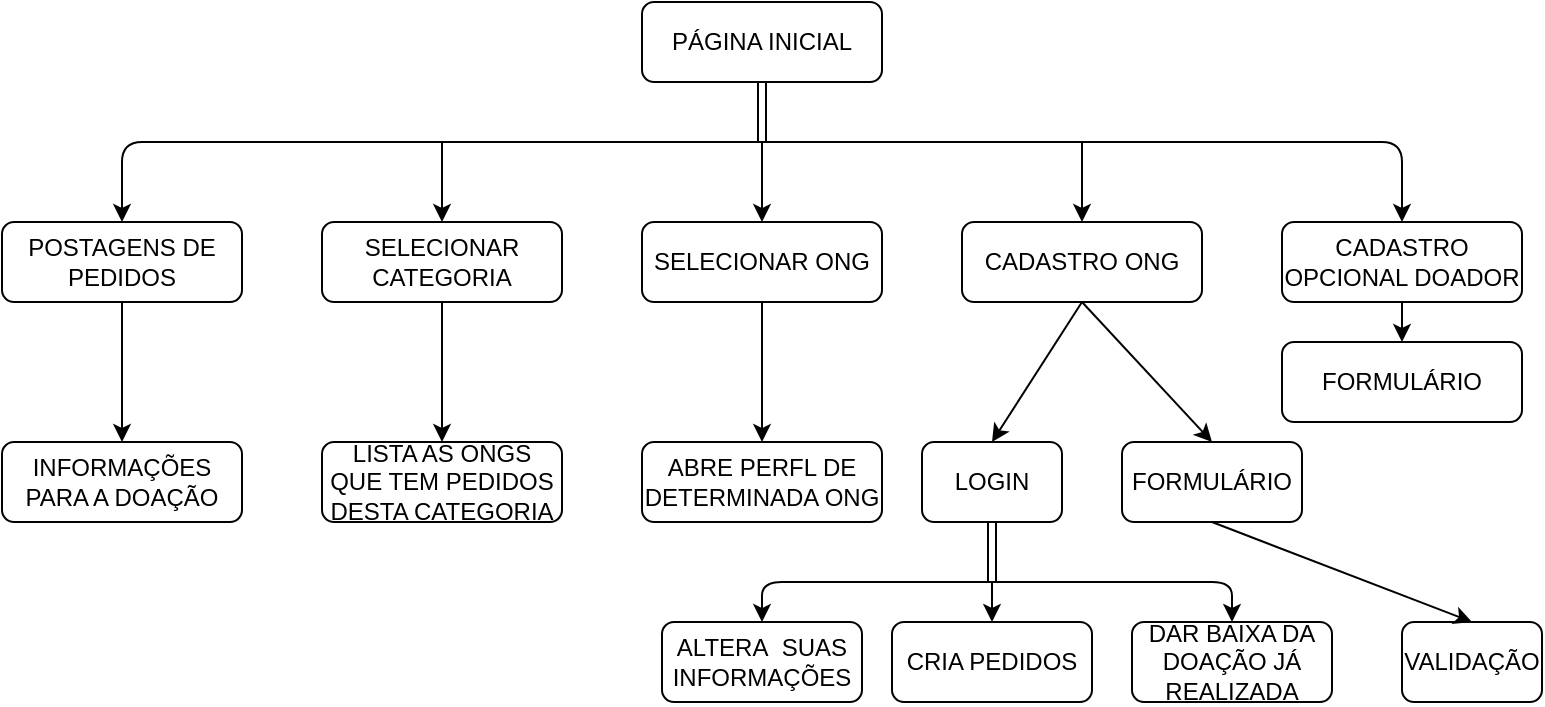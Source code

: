 <mxfile version="14.0.4" type="google"><diagram id="C5RBs43oDa-KdzZeNtuy" name="Page-1"><mxGraphModel dx="1108" dy="450" grid="1" gridSize="10" guides="1" tooltips="1" connect="1" arrows="1" fold="1" page="1" pageScale="1" pageWidth="827" pageHeight="1169" math="0" shadow="0"><root><mxCell id="WIyWlLk6GJQsqaUBKTNV-0"/><mxCell id="WIyWlLk6GJQsqaUBKTNV-1" parent="WIyWlLk6GJQsqaUBKTNV-0"/><mxCell id="WIyWlLk6GJQsqaUBKTNV-3" value="&lt;font style=&quot;vertical-align: inherit&quot;&gt;&lt;font style=&quot;vertical-align: inherit&quot;&gt;PÁGINA INICIAL&lt;/font&gt;&lt;/font&gt;" style="rounded=1;whiteSpace=wrap;html=1;fontSize=12;glass=0;strokeWidth=1;shadow=0;" parent="WIyWlLk6GJQsqaUBKTNV-1" vertex="1"><mxGeometry x="340" y="20" width="120" height="40" as="geometry"/></mxCell><mxCell id="mQdVXEbeJbujN_Z71sDn-0" value="&lt;font style=&quot;vertical-align: inherit&quot;&gt;&lt;font style=&quot;vertical-align: inherit&quot;&gt;&lt;font style=&quot;vertical-align: inherit&quot;&gt;&lt;font style=&quot;vertical-align: inherit&quot;&gt;CADASTRO ONG&lt;/font&gt;&lt;/font&gt;&lt;/font&gt;&lt;/font&gt;" style="rounded=1;whiteSpace=wrap;html=1;fontSize=12;glass=0;strokeWidth=1;shadow=0;" vertex="1" parent="WIyWlLk6GJQsqaUBKTNV-1"><mxGeometry x="500" y="130" width="120" height="40" as="geometry"/></mxCell><mxCell id="mQdVXEbeJbujN_Z71sDn-1" value="&lt;font style=&quot;vertical-align: inherit&quot;&gt;&lt;font style=&quot;vertical-align: inherit&quot;&gt;&lt;font style=&quot;vertical-align: inherit&quot;&gt;&lt;font style=&quot;vertical-align: inherit&quot;&gt;SELECIONAR CATEGORIA&lt;/font&gt;&lt;/font&gt;&lt;/font&gt;&lt;/font&gt;" style="rounded=1;whiteSpace=wrap;html=1;fontSize=12;glass=0;strokeWidth=1;shadow=0;" vertex="1" parent="WIyWlLk6GJQsqaUBKTNV-1"><mxGeometry x="180" y="130" width="120" height="40" as="geometry"/></mxCell><mxCell id="mQdVXEbeJbujN_Z71sDn-2" value="&lt;font style=&quot;vertical-align: inherit&quot;&gt;&lt;font style=&quot;vertical-align: inherit&quot;&gt;&lt;font style=&quot;vertical-align: inherit&quot;&gt;&lt;font style=&quot;vertical-align: inherit&quot;&gt;SELECIONAR ONG&lt;/font&gt;&lt;/font&gt;&lt;/font&gt;&lt;/font&gt;" style="rounded=1;whiteSpace=wrap;html=1;fontSize=12;glass=0;strokeWidth=1;shadow=0;" vertex="1" parent="WIyWlLk6GJQsqaUBKTNV-1"><mxGeometry x="340" y="130" width="120" height="40" as="geometry"/></mxCell><mxCell id="mQdVXEbeJbujN_Z71sDn-3" value="&lt;font style=&quot;vertical-align: inherit&quot;&gt;&lt;font style=&quot;vertical-align: inherit&quot;&gt;&lt;font style=&quot;vertical-align: inherit&quot;&gt;&lt;font style=&quot;vertical-align: inherit&quot;&gt;CADASTRO OPCIONAL DOADOR&lt;/font&gt;&lt;/font&gt;&lt;/font&gt;&lt;/font&gt;" style="rounded=1;whiteSpace=wrap;html=1;fontSize=12;glass=0;strokeWidth=1;shadow=0;" vertex="1" parent="WIyWlLk6GJQsqaUBKTNV-1"><mxGeometry x="660" y="130" width="120" height="40" as="geometry"/></mxCell><mxCell id="mQdVXEbeJbujN_Z71sDn-4" value="&lt;font style=&quot;vertical-align: inherit&quot;&gt;&lt;font style=&quot;vertical-align: inherit&quot;&gt;POSTAGENS DE PEDIDOS&lt;/font&gt;&lt;/font&gt;" style="rounded=1;whiteSpace=wrap;html=1;fontSize=12;glass=0;strokeWidth=1;shadow=0;" vertex="1" parent="WIyWlLk6GJQsqaUBKTNV-1"><mxGeometry x="20" y="130" width="120" height="40" as="geometry"/></mxCell><mxCell id="mQdVXEbeJbujN_Z71sDn-5" value="" style="shape=link;html=1;entryX=0.5;entryY=1;entryDx=0;entryDy=0;" edge="1" parent="WIyWlLk6GJQsqaUBKTNV-1" target="WIyWlLk6GJQsqaUBKTNV-3"><mxGeometry width="100" relative="1" as="geometry"><mxPoint x="400" y="90" as="sourcePoint"/><mxPoint x="460" y="260" as="targetPoint"/></mxGeometry></mxCell><mxCell id="mQdVXEbeJbujN_Z71sDn-6" value="" style="endArrow=classic;html=1;entryX=0.5;entryY=0;entryDx=0;entryDy=0;" edge="1" parent="WIyWlLk6GJQsqaUBKTNV-1" target="mQdVXEbeJbujN_Z71sDn-4"><mxGeometry width="50" height="50" relative="1" as="geometry"><mxPoint x="400" y="90" as="sourcePoint"/><mxPoint x="390" y="240" as="targetPoint"/><Array as="points"><mxPoint x="80" y="90"/></Array></mxGeometry></mxCell><mxCell id="mQdVXEbeJbujN_Z71sDn-7" value="" style="endArrow=classic;html=1;entryX=0.5;entryY=0;entryDx=0;entryDy=0;" edge="1" parent="WIyWlLk6GJQsqaUBKTNV-1" target="mQdVXEbeJbujN_Z71sDn-1"><mxGeometry width="50" height="50" relative="1" as="geometry"><mxPoint x="240" y="90" as="sourcePoint"/><mxPoint x="240" y="240" as="targetPoint"/></mxGeometry></mxCell><mxCell id="mQdVXEbeJbujN_Z71sDn-8" value="" style="endArrow=classic;html=1;entryX=0.5;entryY=0;entryDx=0;entryDy=0;" edge="1" parent="WIyWlLk6GJQsqaUBKTNV-1" target="mQdVXEbeJbujN_Z71sDn-2"><mxGeometry width="50" height="50" relative="1" as="geometry"><mxPoint x="400" y="90" as="sourcePoint"/><mxPoint x="320" y="240" as="targetPoint"/></mxGeometry></mxCell><mxCell id="mQdVXEbeJbujN_Z71sDn-9" value="" style="endArrow=classic;html=1;entryX=0.5;entryY=0;entryDx=0;entryDy=0;" edge="1" parent="WIyWlLk6GJQsqaUBKTNV-1" target="mQdVXEbeJbujN_Z71sDn-3"><mxGeometry width="50" height="50" relative="1" as="geometry"><mxPoint x="400" y="90" as="sourcePoint"/><mxPoint x="520" y="240" as="targetPoint"/><Array as="points"><mxPoint x="720" y="90"/></Array></mxGeometry></mxCell><mxCell id="mQdVXEbeJbujN_Z71sDn-10" value="" style="endArrow=classic;html=1;entryX=0.5;entryY=0;entryDx=0;entryDy=0;" edge="1" parent="WIyWlLk6GJQsqaUBKTNV-1" target="mQdVXEbeJbujN_Z71sDn-0"><mxGeometry width="50" height="50" relative="1" as="geometry"><mxPoint x="560" y="90" as="sourcePoint"/><mxPoint x="550" y="270" as="targetPoint"/></mxGeometry></mxCell><mxCell id="mQdVXEbeJbujN_Z71sDn-11" value="INFORMAÇÕES PARA A DOAÇÃO" style="rounded=1;whiteSpace=wrap;html=1;fontSize=12;glass=0;strokeWidth=1;shadow=0;" vertex="1" parent="WIyWlLk6GJQsqaUBKTNV-1"><mxGeometry x="20" y="240" width="120" height="40" as="geometry"/></mxCell><mxCell id="mQdVXEbeJbujN_Z71sDn-12" value="" style="endArrow=classic;html=1;exitX=0.5;exitY=1;exitDx=0;exitDy=0;entryX=0.5;entryY=0;entryDx=0;entryDy=0;" edge="1" parent="WIyWlLk6GJQsqaUBKTNV-1" source="mQdVXEbeJbujN_Z71sDn-4" target="mQdVXEbeJbujN_Z71sDn-11"><mxGeometry width="50" height="50" relative="1" as="geometry"><mxPoint x="40" y="240" as="sourcePoint"/><mxPoint x="90" y="190" as="targetPoint"/></mxGeometry></mxCell><mxCell id="mQdVXEbeJbujN_Z71sDn-13" value="" style="endArrow=classic;html=1;exitX=0.5;exitY=1;exitDx=0;exitDy=0;entryX=0.5;entryY=0;entryDx=0;entryDy=0;" edge="1" parent="WIyWlLk6GJQsqaUBKTNV-1" source="mQdVXEbeJbujN_Z71sDn-1" target="mQdVXEbeJbujN_Z71sDn-14"><mxGeometry width="50" height="50" relative="1" as="geometry"><mxPoint x="230" y="270" as="sourcePoint"/><mxPoint x="240" y="240" as="targetPoint"/></mxGeometry></mxCell><mxCell id="mQdVXEbeJbujN_Z71sDn-14" value="LISTA AS ONGS QUE TEM PEDIDOS DESTA CATEGORIA" style="rounded=1;whiteSpace=wrap;html=1;fontSize=12;glass=0;strokeWidth=1;shadow=0;" vertex="1" parent="WIyWlLk6GJQsqaUBKTNV-1"><mxGeometry x="180" y="240" width="120" height="40" as="geometry"/></mxCell><mxCell id="mQdVXEbeJbujN_Z71sDn-15" value="ABRE PERFL DE DETERMINADA ONG" style="rounded=1;whiteSpace=wrap;html=1;fontSize=12;glass=0;strokeWidth=1;shadow=0;" vertex="1" parent="WIyWlLk6GJQsqaUBKTNV-1"><mxGeometry x="340" y="240" width="120" height="40" as="geometry"/></mxCell><mxCell id="mQdVXEbeJbujN_Z71sDn-16" value="" style="endArrow=classic;html=1;exitX=0.5;exitY=1;exitDx=0;exitDy=0;entryX=0.5;entryY=0;entryDx=0;entryDy=0;" edge="1" parent="WIyWlLk6GJQsqaUBKTNV-1" source="mQdVXEbeJbujN_Z71sDn-2" target="mQdVXEbeJbujN_Z71sDn-15"><mxGeometry width="50" height="50" relative="1" as="geometry"><mxPoint x="250" y="180" as="sourcePoint"/><mxPoint x="250" y="250" as="targetPoint"/></mxGeometry></mxCell><mxCell id="mQdVXEbeJbujN_Z71sDn-17" value="LOGIN" style="rounded=1;whiteSpace=wrap;html=1;fontSize=12;glass=0;strokeWidth=1;shadow=0;" vertex="1" parent="WIyWlLk6GJQsqaUBKTNV-1"><mxGeometry x="480" y="240" width="70" height="40" as="geometry"/></mxCell><mxCell id="mQdVXEbeJbujN_Z71sDn-18" value="FORMULÁRIO" style="rounded=1;whiteSpace=wrap;html=1;fontSize=12;glass=0;strokeWidth=1;shadow=0;" vertex="1" parent="WIyWlLk6GJQsqaUBKTNV-1"><mxGeometry x="580" y="240" width="90" height="40" as="geometry"/></mxCell><mxCell id="mQdVXEbeJbujN_Z71sDn-20" value="" style="endArrow=classic;html=1;exitX=0.5;exitY=1;exitDx=0;exitDy=0;entryX=0.5;entryY=0;entryDx=0;entryDy=0;" edge="1" parent="WIyWlLk6GJQsqaUBKTNV-1" source="mQdVXEbeJbujN_Z71sDn-0" target="mQdVXEbeJbujN_Z71sDn-17"><mxGeometry width="50" height="50" relative="1" as="geometry"><mxPoint x="640" y="250" as="sourcePoint"/><mxPoint x="690" y="200" as="targetPoint"/></mxGeometry></mxCell><mxCell id="mQdVXEbeJbujN_Z71sDn-21" value="" style="endArrow=classic;html=1;exitX=0.5;exitY=1;exitDx=0;exitDy=0;entryX=0.5;entryY=0;entryDx=0;entryDy=0;" edge="1" parent="WIyWlLk6GJQsqaUBKTNV-1" source="mQdVXEbeJbujN_Z71sDn-0" target="mQdVXEbeJbujN_Z71sDn-18"><mxGeometry width="50" height="50" relative="1" as="geometry"><mxPoint x="570" y="180" as="sourcePoint"/><mxPoint x="525" y="250" as="targetPoint"/></mxGeometry></mxCell><mxCell id="mQdVXEbeJbujN_Z71sDn-22" value="ALTERA&amp;nbsp; SUAS INFORMAÇÕES" style="rounded=1;whiteSpace=wrap;html=1;fontSize=12;glass=0;strokeWidth=1;shadow=0;" vertex="1" parent="WIyWlLk6GJQsqaUBKTNV-1"><mxGeometry x="350" y="330" width="100" height="40" as="geometry"/></mxCell><mxCell id="mQdVXEbeJbujN_Z71sDn-23" value="CRIA PEDIDOS" style="rounded=1;whiteSpace=wrap;html=1;fontSize=12;glass=0;strokeWidth=1;shadow=0;" vertex="1" parent="WIyWlLk6GJQsqaUBKTNV-1"><mxGeometry x="465" y="330" width="100" height="40" as="geometry"/></mxCell><mxCell id="mQdVXEbeJbujN_Z71sDn-24" value="DAR BAIXA DA DOAÇÃO JÁ REALIZADA" style="rounded=1;whiteSpace=wrap;html=1;fontSize=12;glass=0;strokeWidth=1;shadow=0;" vertex="1" parent="WIyWlLk6GJQsqaUBKTNV-1"><mxGeometry x="585" y="330" width="100" height="40" as="geometry"/></mxCell><mxCell id="mQdVXEbeJbujN_Z71sDn-31" value="" style="shape=link;html=1;exitX=0.5;exitY=1;exitDx=0;exitDy=0;" edge="1" parent="WIyWlLk6GJQsqaUBKTNV-1" source="mQdVXEbeJbujN_Z71sDn-17"><mxGeometry width="100" relative="1" as="geometry"><mxPoint x="480" y="310" as="sourcePoint"/><mxPoint x="515" y="310" as="targetPoint"/></mxGeometry></mxCell><mxCell id="mQdVXEbeJbujN_Z71sDn-32" value="" style="endArrow=classic;html=1;entryX=0.5;entryY=0;entryDx=0;entryDy=0;" edge="1" parent="WIyWlLk6GJQsqaUBKTNV-1" target="mQdVXEbeJbujN_Z71sDn-22"><mxGeometry width="50" height="50" relative="1" as="geometry"><mxPoint x="520" y="310" as="sourcePoint"/><mxPoint x="530" y="370" as="targetPoint"/><Array as="points"><mxPoint x="400" y="310"/></Array></mxGeometry></mxCell><mxCell id="mQdVXEbeJbujN_Z71sDn-33" value="" style="endArrow=classic;html=1;entryX=0.5;entryY=0;entryDx=0;entryDy=0;" edge="1" parent="WIyWlLk6GJQsqaUBKTNV-1" target="mQdVXEbeJbujN_Z71sDn-23"><mxGeometry width="50" height="50" relative="1" as="geometry"><mxPoint x="515" y="310" as="sourcePoint"/><mxPoint x="580" y="410" as="targetPoint"/></mxGeometry></mxCell><mxCell id="mQdVXEbeJbujN_Z71sDn-34" value="" style="endArrow=classic;html=1;entryX=0.5;entryY=0;entryDx=0;entryDy=0;" edge="1" parent="WIyWlLk6GJQsqaUBKTNV-1" target="mQdVXEbeJbujN_Z71sDn-24"><mxGeometry width="50" height="50" relative="1" as="geometry"><mxPoint x="520" y="310" as="sourcePoint"/><mxPoint x="620" y="290" as="targetPoint"/><Array as="points"><mxPoint x="635" y="310"/></Array></mxGeometry></mxCell><mxCell id="mQdVXEbeJbujN_Z71sDn-35" value="VALIDAÇÃO" style="rounded=1;whiteSpace=wrap;html=1;fontSize=12;glass=0;strokeWidth=1;shadow=0;" vertex="1" parent="WIyWlLk6GJQsqaUBKTNV-1"><mxGeometry x="720" y="330" width="70" height="40" as="geometry"/></mxCell><mxCell id="mQdVXEbeJbujN_Z71sDn-36" value="" style="endArrow=classic;html=1;exitX=0.5;exitY=1;exitDx=0;exitDy=0;entryX=0.5;entryY=0;entryDx=0;entryDy=0;" edge="1" parent="WIyWlLk6GJQsqaUBKTNV-1" source="mQdVXEbeJbujN_Z71sDn-18" target="mQdVXEbeJbujN_Z71sDn-35"><mxGeometry width="50" height="50" relative="1" as="geometry"><mxPoint x="740" y="300" as="sourcePoint"/><mxPoint x="790" y="250" as="targetPoint"/></mxGeometry></mxCell><mxCell id="mQdVXEbeJbujN_Z71sDn-37" value="&lt;font style=&quot;vertical-align: inherit&quot;&gt;&lt;font style=&quot;vertical-align: inherit&quot;&gt;&lt;font style=&quot;vertical-align: inherit&quot;&gt;&lt;font style=&quot;vertical-align: inherit&quot;&gt;FORMULÁRIO&lt;/font&gt;&lt;/font&gt;&lt;/font&gt;&lt;/font&gt;" style="rounded=1;whiteSpace=wrap;html=1;fontSize=12;glass=0;strokeWidth=1;shadow=0;" vertex="1" parent="WIyWlLk6GJQsqaUBKTNV-1"><mxGeometry x="660" y="190" width="120" height="40" as="geometry"/></mxCell><mxCell id="mQdVXEbeJbujN_Z71sDn-38" value="" style="endArrow=classic;html=1;exitX=0.5;exitY=1;exitDx=0;exitDy=0;entryX=0.5;entryY=0;entryDx=0;entryDy=0;" edge="1" parent="WIyWlLk6GJQsqaUBKTNV-1" source="mQdVXEbeJbujN_Z71sDn-3" target="mQdVXEbeJbujN_Z71sDn-37"><mxGeometry width="50" height="50" relative="1" as="geometry"><mxPoint x="740" y="290" as="sourcePoint"/><mxPoint x="790" y="240" as="targetPoint"/></mxGeometry></mxCell></root></mxGraphModel></diagram></mxfile>